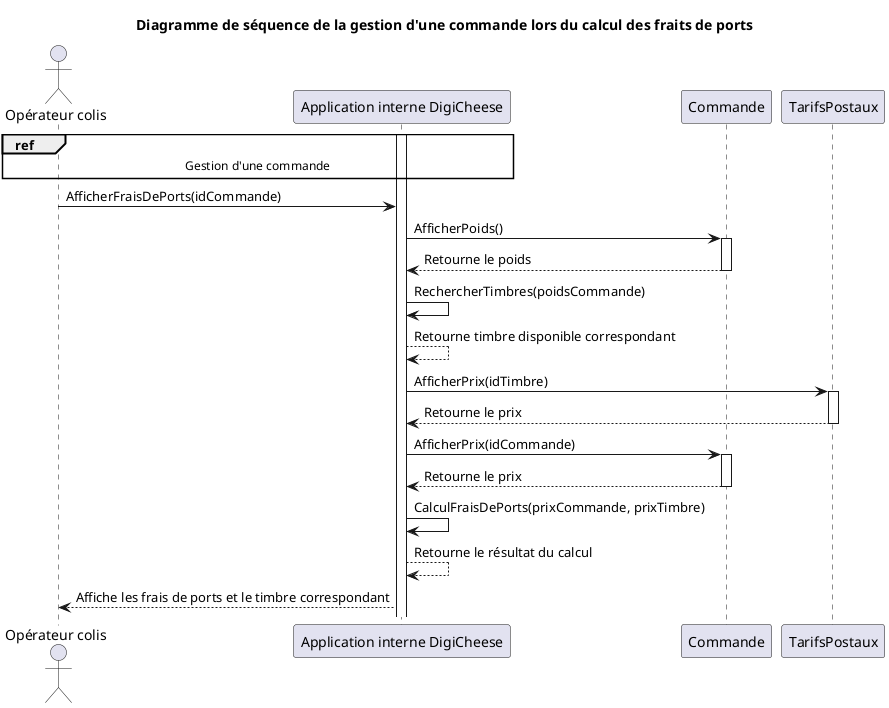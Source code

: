 @startuml Diagramme de séquence du calcul des frais de ports

actor "Opérateur colis"

'"Opérateur colis" -> "Application interne DigiCheese" : GererCommande(idCommande)
'activate "Application interne DigiCheese"
'"Application interne DigiCheese" -> "Application interne DigiCheese" : ChercherCommande(idCommande)
'"Application interne DigiCheese" --> "Application interne DigiCheese" : Commande trouvé
'"Application interne DigiCheese" --> "Opérateur colis" : Affiche la commande
ref over "Opérateur colis", "Application interne DigiCheese": Gestion d'une commande
activate "Application interne DigiCheese"



"Opérateur colis" -> "Application interne DigiCheese" : AfficherFraisDePorts(idCommande)

"Application interne DigiCheese" -> Commande : AfficherPoids()
activate Commande
Commande --> "Application interne DigiCheese" : Retourne le poids
deactivate Commande

"Application interne DigiCheese" -> "Application interne DigiCheese" : RechercherTimbres(poidsCommande)
"Application interne DigiCheese" --> "Application interne DigiCheese" : Retourne timbre disponible correspondant

"Application interne DigiCheese" -> TarifsPostaux : AfficherPrix(idTimbre)
activate TarifsPostaux
TarifsPostaux --> "Application interne DigiCheese" : Retourne le prix
deactivate TarifsPostaux

"Application interne DigiCheese" -> Commande : AfficherPrix(idCommande)
activate Commande
Commande --> "Application interne DigiCheese" : Retourne le prix
deactivate Commande

"Application interne DigiCheese" -> "Application interne DigiCheese" : CalculFraisDePorts(prixCommande, prixTimbre)
"Application interne DigiCheese" --> "Application interne DigiCheese" : Retourne le résultat du calcul

"Application interne DigiCheese" --> "Opérateur colis" : Affiche les frais de ports et le timbre correspondant

title Diagramme de séquence de la gestion d'une commande lors du calcul des fraits de ports
@enduml